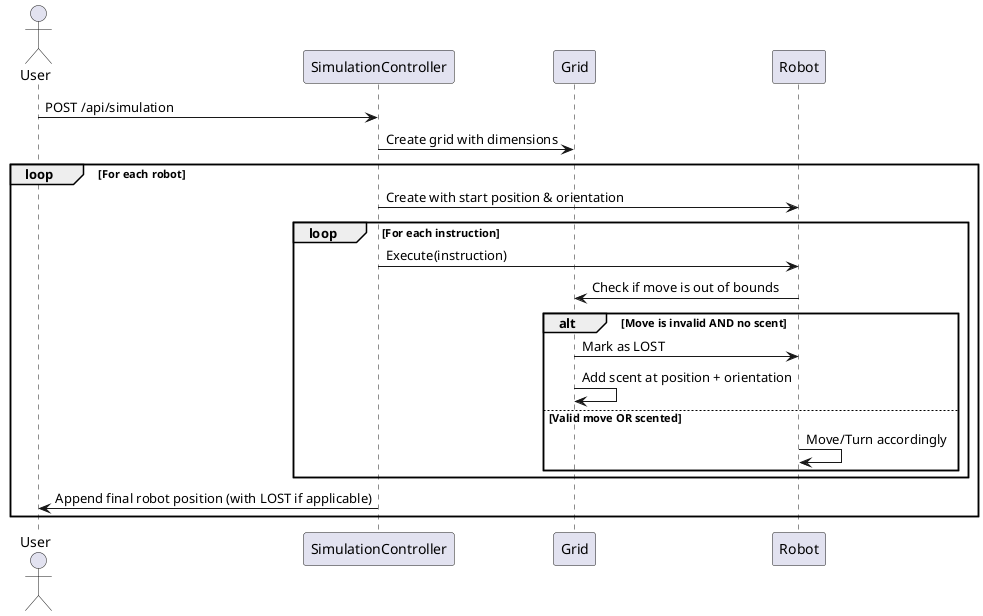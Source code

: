 @startuml
actor User
participant "SimulationController" as API
participant "Grid" as Grid
participant "Robot" as Robot

User -> API : POST /api/simulation
API -> Grid : Create grid with dimensions
loop For each robot
    API -> Robot : Create with start position & orientation
    loop For each instruction
        API -> Robot : Execute(instruction)
        Robot -> Grid : Check if move is out of bounds
        alt Move is invalid AND no scent
            Grid -> Robot : Mark as LOST
            Grid -> Grid : Add scent at position + orientation
        else Valid move OR scented
            Robot -> Robot : Move/Turn accordingly
        end
    end
    API -> User : Append final robot position (with LOST if applicable)
end
@enduml